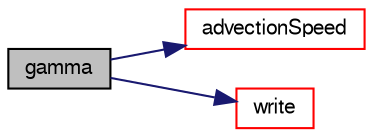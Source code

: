 digraph "gamma"
{
  bgcolor="transparent";
  edge [fontname="FreeSans",fontsize="10",labelfontname="FreeSans",labelfontsize="10"];
  node [fontname="FreeSans",fontsize="10",shape=record];
  rankdir="LR";
  Node23 [label="gamma",height=0.2,width=0.4,color="black", fillcolor="grey75", style="filled", fontcolor="black"];
  Node23 -> Node24 [color="midnightblue",fontsize="10",style="solid",fontname="FreeSans"];
  Node24 [label="advectionSpeed",height=0.2,width=0.4,color="red",URL="$a22346.html#aa14f73b32be625b80db1ced66a986f0c",tooltip="Calculate and return the advection speed at the boundary. "];
  Node23 -> Node30 [color="midnightblue",fontsize="10",style="solid",fontname="FreeSans"];
  Node30 [label="write",height=0.2,width=0.4,color="red",URL="$a22346.html#a293fdfec8bdfbd5c3913ab4c9f3454ff",tooltip="Write. "];
}
